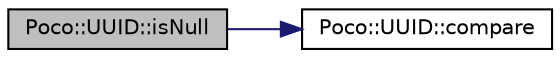 digraph "Poco::UUID::isNull"
{
 // LATEX_PDF_SIZE
  edge [fontname="Helvetica",fontsize="10",labelfontname="Helvetica",labelfontsize="10"];
  node [fontname="Helvetica",fontsize="10",shape=record];
  rankdir="LR";
  Node1 [label="Poco::UUID::isNull",height=0.2,width=0.4,color="black", fillcolor="grey75", style="filled", fontcolor="black",tooltip=" "];
  Node1 -> Node2 [color="midnightblue",fontsize="10",style="solid"];
  Node2 [label="Poco::UUID::compare",height=0.2,width=0.4,color="black", fillcolor="white", style="filled",URL="$classPoco_1_1UUID.html#aee34a73b2a90ba110716a8138012a1c9",tooltip=" "];
}
